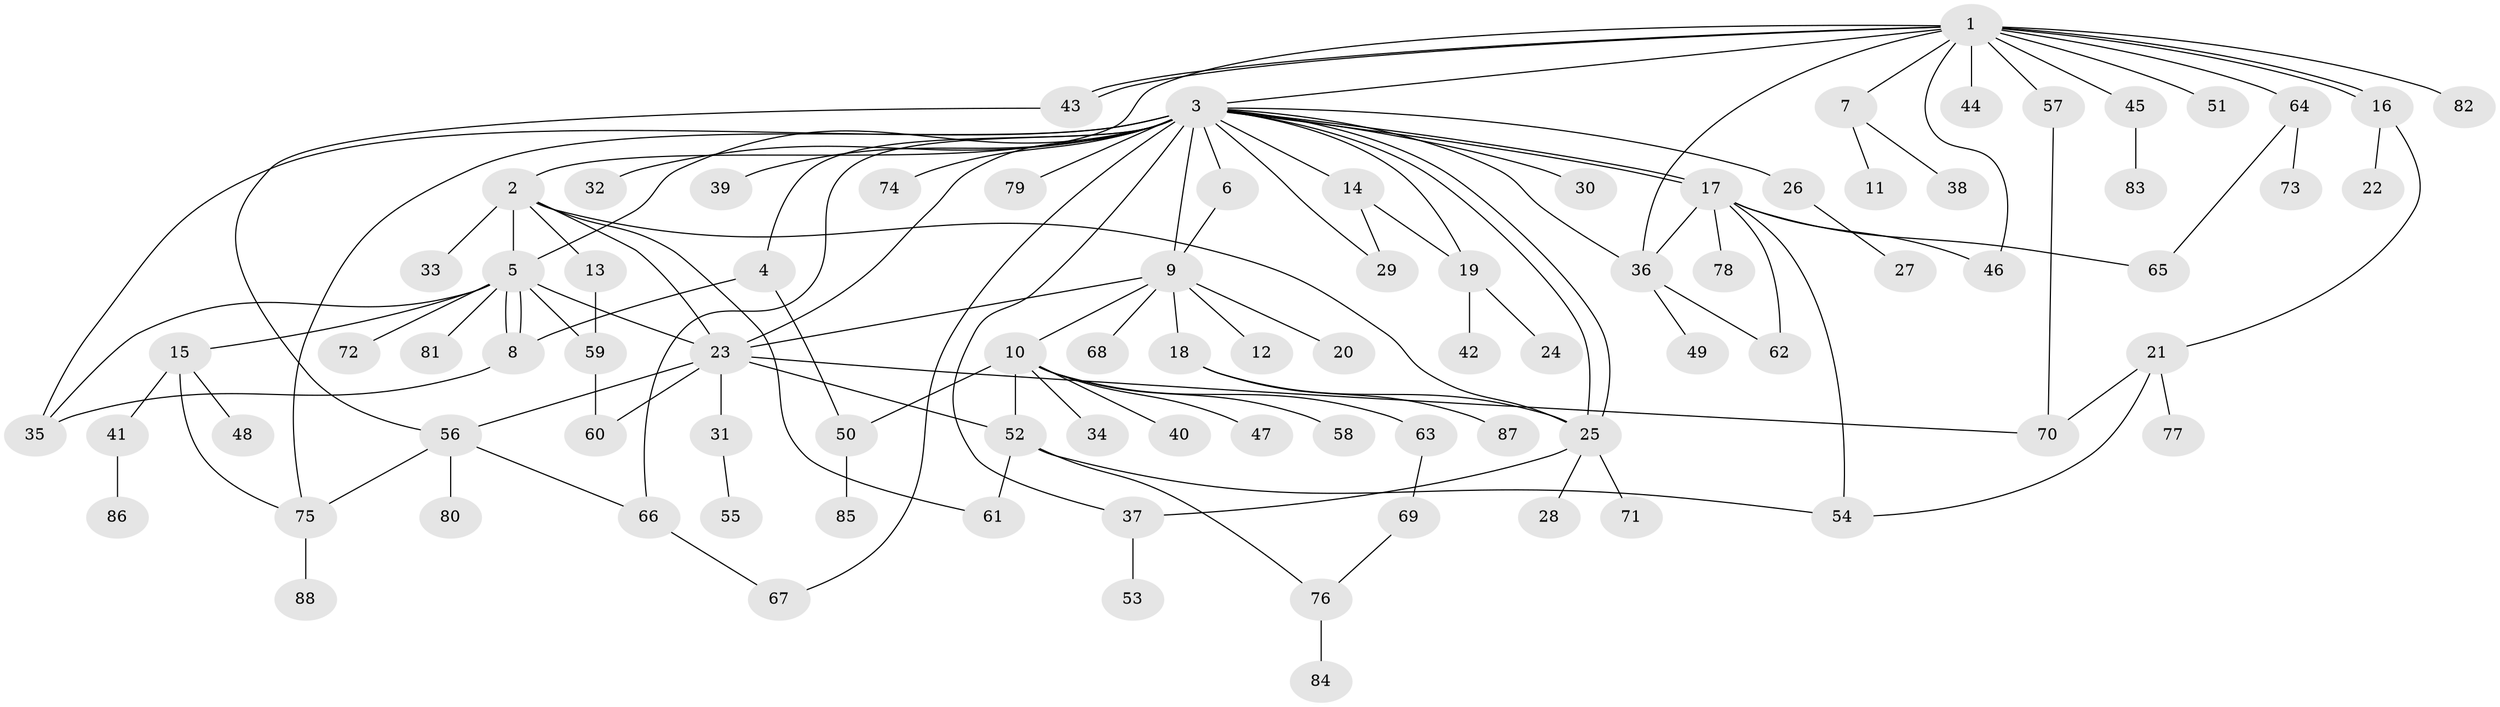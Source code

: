 // Generated by graph-tools (version 1.1) at 2025/35/03/09/25 02:35:19]
// undirected, 88 vertices, 125 edges
graph export_dot {
graph [start="1"]
  node [color=gray90,style=filled];
  1;
  2;
  3;
  4;
  5;
  6;
  7;
  8;
  9;
  10;
  11;
  12;
  13;
  14;
  15;
  16;
  17;
  18;
  19;
  20;
  21;
  22;
  23;
  24;
  25;
  26;
  27;
  28;
  29;
  30;
  31;
  32;
  33;
  34;
  35;
  36;
  37;
  38;
  39;
  40;
  41;
  42;
  43;
  44;
  45;
  46;
  47;
  48;
  49;
  50;
  51;
  52;
  53;
  54;
  55;
  56;
  57;
  58;
  59;
  60;
  61;
  62;
  63;
  64;
  65;
  66;
  67;
  68;
  69;
  70;
  71;
  72;
  73;
  74;
  75;
  76;
  77;
  78;
  79;
  80;
  81;
  82;
  83;
  84;
  85;
  86;
  87;
  88;
  1 -- 2;
  1 -- 3;
  1 -- 7;
  1 -- 16;
  1 -- 16;
  1 -- 36;
  1 -- 43;
  1 -- 43;
  1 -- 44;
  1 -- 45;
  1 -- 46;
  1 -- 51;
  1 -- 57;
  1 -- 64;
  1 -- 82;
  2 -- 5;
  2 -- 13;
  2 -- 23;
  2 -- 25;
  2 -- 33;
  2 -- 61;
  3 -- 4;
  3 -- 5;
  3 -- 6;
  3 -- 9;
  3 -- 14;
  3 -- 17;
  3 -- 17;
  3 -- 19;
  3 -- 23;
  3 -- 25;
  3 -- 25;
  3 -- 26;
  3 -- 29;
  3 -- 30;
  3 -- 32;
  3 -- 35;
  3 -- 36;
  3 -- 37;
  3 -- 39;
  3 -- 66;
  3 -- 67;
  3 -- 74;
  3 -- 75;
  3 -- 79;
  4 -- 8;
  4 -- 50;
  5 -- 8;
  5 -- 8;
  5 -- 15;
  5 -- 23;
  5 -- 35;
  5 -- 59;
  5 -- 72;
  5 -- 81;
  6 -- 9;
  7 -- 11;
  7 -- 38;
  8 -- 35;
  9 -- 10;
  9 -- 12;
  9 -- 18;
  9 -- 20;
  9 -- 23;
  9 -- 68;
  10 -- 34;
  10 -- 40;
  10 -- 47;
  10 -- 50;
  10 -- 52;
  10 -- 58;
  10 -- 63;
  13 -- 59;
  14 -- 19;
  14 -- 29;
  15 -- 41;
  15 -- 48;
  15 -- 75;
  16 -- 21;
  16 -- 22;
  17 -- 36;
  17 -- 46;
  17 -- 54;
  17 -- 62;
  17 -- 65;
  17 -- 78;
  18 -- 25;
  18 -- 87;
  19 -- 24;
  19 -- 42;
  21 -- 54;
  21 -- 70;
  21 -- 77;
  23 -- 31;
  23 -- 52;
  23 -- 56;
  23 -- 60;
  23 -- 70;
  25 -- 28;
  25 -- 37;
  25 -- 71;
  26 -- 27;
  31 -- 55;
  36 -- 49;
  36 -- 62;
  37 -- 53;
  41 -- 86;
  43 -- 56;
  45 -- 83;
  50 -- 85;
  52 -- 54;
  52 -- 61;
  52 -- 76;
  56 -- 66;
  56 -- 75;
  56 -- 80;
  57 -- 70;
  59 -- 60;
  63 -- 69;
  64 -- 65;
  64 -- 73;
  66 -- 67;
  69 -- 76;
  75 -- 88;
  76 -- 84;
}
